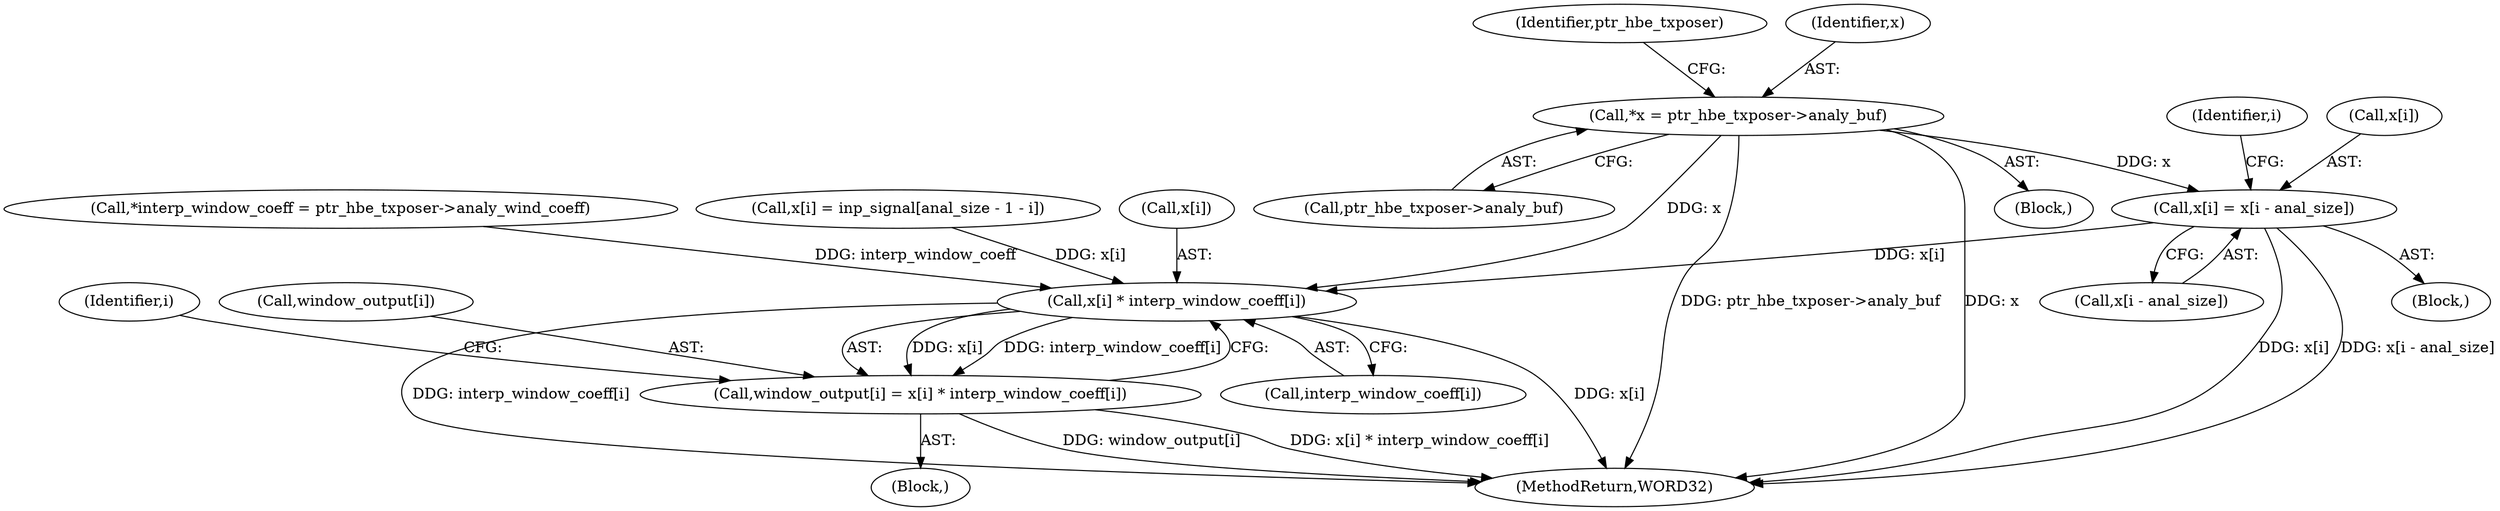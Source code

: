 digraph "0_Android_04e8cd58f075bec5892e369c8deebca9c67e855c_2@pointer" {
"1000157" [label="(Call,*x = ptr_hbe_txposer->analy_buf)"];
"1000222" [label="(Call,x[i] = x[i - anal_size])"];
"1000268" [label="(Call,x[i] * interp_window_coeff[i])"];
"1000264" [label="(Call,window_output[i] = x[i] * interp_window_coeff[i])"];
"1000165" [label="(Identifier,ptr_hbe_txposer)"];
"1000226" [label="(Call,x[i - anal_size])"];
"1000265" [label="(Call,window_output[i])"];
"1000131" [label="(Block,)"];
"1000220" [label="(Identifier,i)"];
"1000243" [label="(Call,x[i] = inp_signal[anal_size - 1 - i])"];
"1000157" [label="(Call,*x = ptr_hbe_txposer->analy_buf)"];
"1000272" [label="(Call,interp_window_coeff[i])"];
"1000264" [label="(Call,window_output[i] = x[i] * interp_window_coeff[i])"];
"1000263" [label="(Block,)"];
"1000269" [label="(Call,x[i])"];
"1000223" [label="(Call,x[i])"];
"1000158" [label="(Identifier,x)"];
"1000262" [label="(Identifier,i)"];
"1000159" [label="(Call,ptr_hbe_txposer->analy_buf)"];
"1000579" [label="(MethodReturn,WORD32)"];
"1000221" [label="(Block,)"];
"1000222" [label="(Call,x[i] = x[i - anal_size])"];
"1000268" [label="(Call,x[i] * interp_window_coeff[i])"];
"1000151" [label="(Call,*interp_window_coeff = ptr_hbe_txposer->analy_wind_coeff)"];
"1000157" -> "1000131"  [label="AST: "];
"1000157" -> "1000159"  [label="CFG: "];
"1000158" -> "1000157"  [label="AST: "];
"1000159" -> "1000157"  [label="AST: "];
"1000165" -> "1000157"  [label="CFG: "];
"1000157" -> "1000579"  [label="DDG: ptr_hbe_txposer->analy_buf"];
"1000157" -> "1000579"  [label="DDG: x"];
"1000157" -> "1000222"  [label="DDG: x"];
"1000157" -> "1000268"  [label="DDG: x"];
"1000222" -> "1000221"  [label="AST: "];
"1000222" -> "1000226"  [label="CFG: "];
"1000223" -> "1000222"  [label="AST: "];
"1000226" -> "1000222"  [label="AST: "];
"1000220" -> "1000222"  [label="CFG: "];
"1000222" -> "1000579"  [label="DDG: x[i]"];
"1000222" -> "1000579"  [label="DDG: x[i - anal_size]"];
"1000222" -> "1000268"  [label="DDG: x[i]"];
"1000268" -> "1000264"  [label="AST: "];
"1000268" -> "1000272"  [label="CFG: "];
"1000269" -> "1000268"  [label="AST: "];
"1000272" -> "1000268"  [label="AST: "];
"1000264" -> "1000268"  [label="CFG: "];
"1000268" -> "1000579"  [label="DDG: x[i]"];
"1000268" -> "1000579"  [label="DDG: interp_window_coeff[i]"];
"1000268" -> "1000264"  [label="DDG: x[i]"];
"1000268" -> "1000264"  [label="DDG: interp_window_coeff[i]"];
"1000243" -> "1000268"  [label="DDG: x[i]"];
"1000151" -> "1000268"  [label="DDG: interp_window_coeff"];
"1000264" -> "1000263"  [label="AST: "];
"1000265" -> "1000264"  [label="AST: "];
"1000262" -> "1000264"  [label="CFG: "];
"1000264" -> "1000579"  [label="DDG: window_output[i]"];
"1000264" -> "1000579"  [label="DDG: x[i] * interp_window_coeff[i]"];
}

